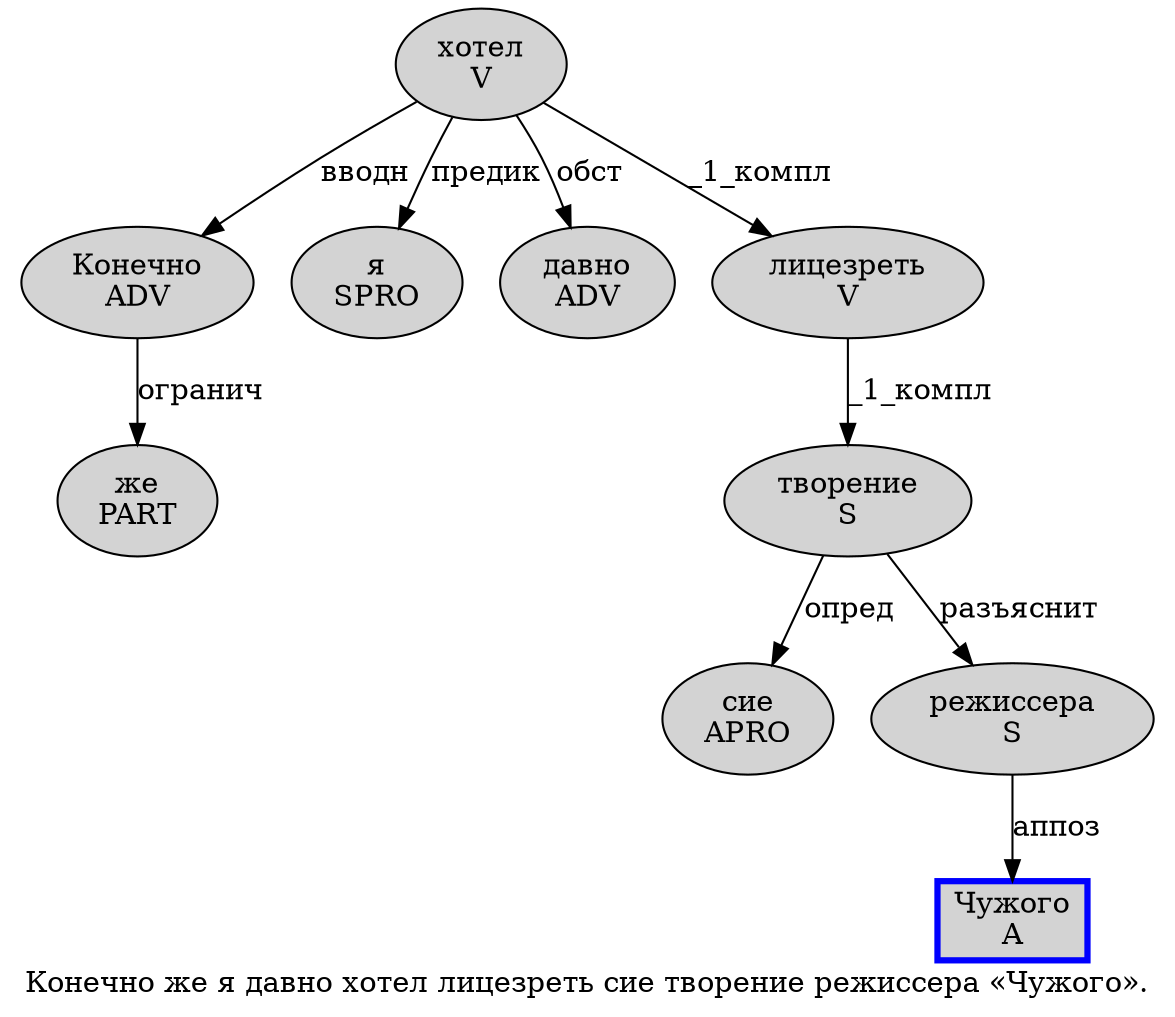 digraph SENTENCE_2773 {
	graph [label="Конечно же я давно хотел лицезреть сие творение режиссера «Чужого»."]
	node [style=filled]
		0 [label="Конечно
ADV" color="" fillcolor=lightgray penwidth=1 shape=ellipse]
		1 [label="же
PART" color="" fillcolor=lightgray penwidth=1 shape=ellipse]
		2 [label="я
SPRO" color="" fillcolor=lightgray penwidth=1 shape=ellipse]
		3 [label="давно
ADV" color="" fillcolor=lightgray penwidth=1 shape=ellipse]
		4 [label="хотел
V" color="" fillcolor=lightgray penwidth=1 shape=ellipse]
		5 [label="лицезреть
V" color="" fillcolor=lightgray penwidth=1 shape=ellipse]
		6 [label="сие
APRO" color="" fillcolor=lightgray penwidth=1 shape=ellipse]
		7 [label="творение
S" color="" fillcolor=lightgray penwidth=1 shape=ellipse]
		8 [label="режиссера
S" color="" fillcolor=lightgray penwidth=1 shape=ellipse]
		10 [label="Чужого
A" color=blue fillcolor=lightgray penwidth=3 shape=box]
			5 -> 7 [label="_1_компл"]
			8 -> 10 [label="аппоз"]
			4 -> 0 [label="вводн"]
			4 -> 2 [label="предик"]
			4 -> 3 [label="обст"]
			4 -> 5 [label="_1_компл"]
			7 -> 6 [label="опред"]
			7 -> 8 [label="разъяснит"]
			0 -> 1 [label="огранич"]
}